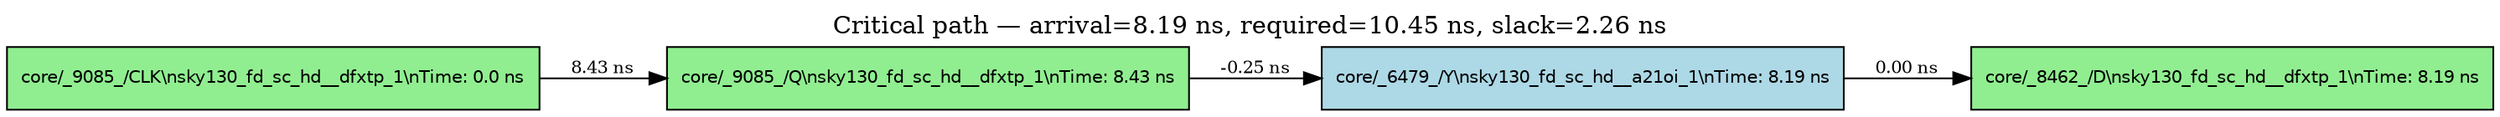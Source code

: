 digraph critical_path {
  rankdir=LR;
  node [shape=box, fontname="Helvetica", style="filled", fontsize=10];
  n0 [label="core/_9085_/CLK\\nsky130_fd_sc_hd__dfxtp_1\\nTime: 0.0 ns", fillcolor="lightgreen"];
  n1 [label="core/_9085_/Q\\nsky130_fd_sc_hd__dfxtp_1\\nTime: 8.43 ns", fillcolor="lightgreen"];
  n2 [label="core/_6479_/Y\\nsky130_fd_sc_hd__a21oi_1\\nTime: 8.19 ns", fillcolor="lightblue"];
  n3 [label="core/_8462_/D\\nsky130_fd_sc_hd__dfxtp_1\\nTime: 8.19 ns", fillcolor="lightgreen"];
  n0 -> n1 [label="8.43 ns", fontsize=10];
  n1 -> n2 [label="-0.25 ns", fontsize=10];
  n2 -> n3 [label="0.00 ns", fontsize=10];
  labelloc="t";
  label="Critical path — arrival=8.19 ns, required=10.45 ns, slack=2.26 ns";
}